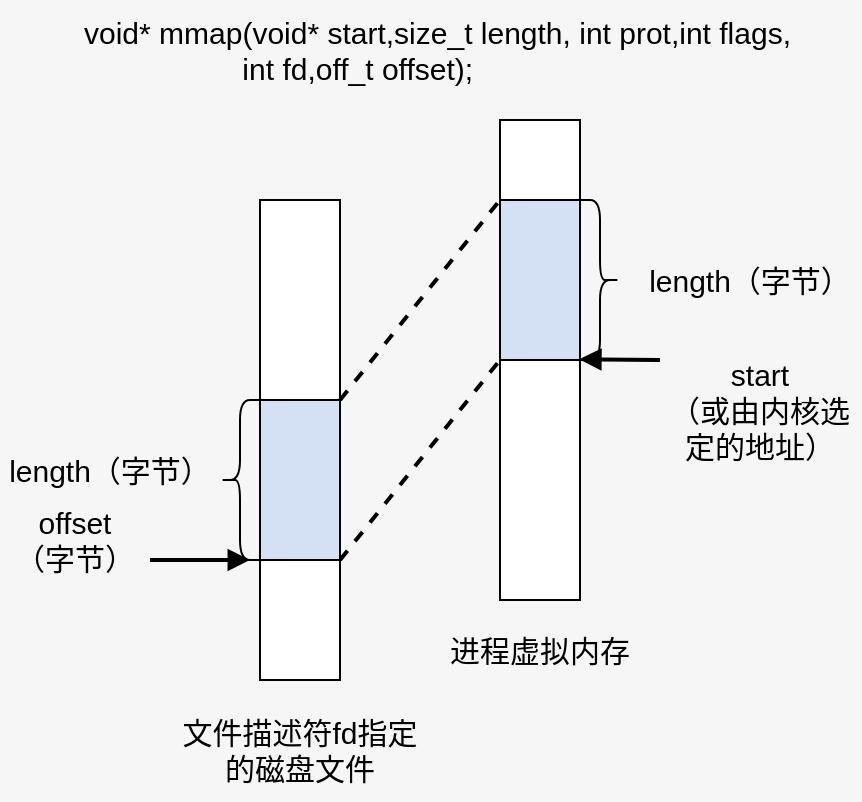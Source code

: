 <mxfile version="13.7.3" type="device"><diagram id="amjJ3BSBH4NQqEooDpcv" name="第 1 页"><mxGraphModel dx="1038" dy="641" grid="1" gridSize="10" guides="1" tooltips="1" connect="1" arrows="1" fold="1" page="1" pageScale="1" pageWidth="827" pageHeight="1169" background="#F6F6F6" math="0" shadow="0"><root><mxCell id="0"/><mxCell id="1" parent="0"/><mxCell id="pSiC49_i87pe-2-bbbgQ-40" value="" style="rounded=0;whiteSpace=wrap;html=1;fontSize=15;" vertex="1" parent="1"><mxGeometry x="320" y="210" width="40" height="240" as="geometry"/></mxCell><mxCell id="pSiC49_i87pe-2-bbbgQ-44" style="rounded=0;orthogonalLoop=1;jettySize=auto;html=1;exitX=1;exitY=0;exitDx=0;exitDy=0;entryX=0;entryY=0;entryDx=0;entryDy=0;endArrow=none;endFill=0;strokeWidth=2;fontSize=15;dashed=1;" edge="1" parent="1" source="pSiC49_i87pe-2-bbbgQ-41" target="pSiC49_i87pe-2-bbbgQ-43"><mxGeometry relative="1" as="geometry"/></mxCell><mxCell id="pSiC49_i87pe-2-bbbgQ-45" style="edgeStyle=none;rounded=0;orthogonalLoop=1;jettySize=auto;html=1;exitX=1;exitY=1;exitDx=0;exitDy=0;entryX=0;entryY=1;entryDx=0;entryDy=0;dashed=1;endArrow=none;endFill=0;strokeWidth=2;fontSize=15;" edge="1" parent="1" source="pSiC49_i87pe-2-bbbgQ-41" target="pSiC49_i87pe-2-bbbgQ-43"><mxGeometry relative="1" as="geometry"/></mxCell><mxCell id="pSiC49_i87pe-2-bbbgQ-41" value="" style="rounded=0;whiteSpace=wrap;html=1;fontSize=15;fillColor=#D4E1F5;" vertex="1" parent="1"><mxGeometry x="320" y="310" width="40" height="80" as="geometry"/></mxCell><mxCell id="pSiC49_i87pe-2-bbbgQ-42" value="" style="rounded=0;whiteSpace=wrap;html=1;fontSize=15;" vertex="1" parent="1"><mxGeometry x="440" y="170" width="40" height="240" as="geometry"/></mxCell><mxCell id="pSiC49_i87pe-2-bbbgQ-43" value="" style="rounded=0;whiteSpace=wrap;html=1;fontSize=15;fillColor=#D4E1F5;" vertex="1" parent="1"><mxGeometry x="440" y="210" width="40" height="80" as="geometry"/></mxCell><mxCell id="pSiC49_i87pe-2-bbbgQ-46" value="文件描述符fd指定的磁盘文件" style="text;html=1;strokeColor=none;fillColor=none;align=center;verticalAlign=middle;whiteSpace=wrap;rounded=0;fontSize=15;" vertex="1" parent="1"><mxGeometry x="275" y="460" width="130" height="50" as="geometry"/></mxCell><mxCell id="pSiC49_i87pe-2-bbbgQ-47" value="进程虚拟内存" style="text;html=1;strokeColor=none;fillColor=none;align=center;verticalAlign=middle;whiteSpace=wrap;rounded=0;fontSize=15;" vertex="1" parent="1"><mxGeometry x="395" y="420" width="130" height="30" as="geometry"/></mxCell><mxCell id="pSiC49_i87pe-2-bbbgQ-48" value="" style="shape=curlyBracket;whiteSpace=wrap;html=1;rounded=1;strokeColor=#000000;fillColor=#D4E1F5;fontSize=15;" vertex="1" parent="1"><mxGeometry x="300" y="310" width="20" height="80" as="geometry"/></mxCell><mxCell id="pSiC49_i87pe-2-bbbgQ-49" value="" style="shape=curlyBracket;whiteSpace=wrap;html=1;rounded=1;strokeColor=#000000;fillColor=#D4E1F5;fontSize=15;rotation=-180;" vertex="1" parent="1"><mxGeometry x="480" y="210" width="20" height="80" as="geometry"/></mxCell><mxCell id="pSiC49_i87pe-2-bbbgQ-50" value="length（字节）" style="text;html=1;strokeColor=none;fillColor=none;align=center;verticalAlign=middle;whiteSpace=wrap;rounded=0;fontSize=15;" vertex="1" parent="1"><mxGeometry x="190" y="330" width="110" height="30" as="geometry"/></mxCell><mxCell id="pSiC49_i87pe-2-bbbgQ-51" value="length（字节）" style="text;html=1;strokeColor=none;fillColor=none;align=center;verticalAlign=middle;whiteSpace=wrap;rounded=0;fontSize=15;" vertex="1" parent="1"><mxGeometry x="510" y="235" width="110" height="30" as="geometry"/></mxCell><mxCell id="pSiC49_i87pe-2-bbbgQ-53" style="edgeStyle=none;rounded=0;orthogonalLoop=1;jettySize=auto;html=1;exitX=1;exitY=0.75;exitDx=0;exitDy=0;entryX=0.75;entryY=1;entryDx=0;entryDy=0;endArrow=block;endFill=1;strokeWidth=2;fontSize=15;" edge="1" parent="1" source="pSiC49_i87pe-2-bbbgQ-52" target="pSiC49_i87pe-2-bbbgQ-48"><mxGeometry relative="1" as="geometry"/></mxCell><mxCell id="pSiC49_i87pe-2-bbbgQ-52" value="offset&lt;br&gt;（字节）" style="text;html=1;strokeColor=none;fillColor=none;align=center;verticalAlign=middle;whiteSpace=wrap;rounded=0;fontSize=15;" vertex="1" parent="1"><mxGeometry x="190" y="360" width="75" height="40" as="geometry"/></mxCell><mxCell id="pSiC49_i87pe-2-bbbgQ-56" style="edgeStyle=none;rounded=0;orthogonalLoop=1;jettySize=auto;html=1;exitX=0;exitY=0;exitDx=0;exitDy=0;entryX=1.02;entryY=0.005;entryDx=0;entryDy=0;entryPerimeter=0;endArrow=block;endFill=1;strokeWidth=2;fontSize=15;" edge="1" parent="1" source="pSiC49_i87pe-2-bbbgQ-54" target="pSiC49_i87pe-2-bbbgQ-49"><mxGeometry relative="1" as="geometry"/></mxCell><mxCell id="pSiC49_i87pe-2-bbbgQ-54" value="start&lt;br&gt;（或由内核选定的地址）" style="text;html=1;strokeColor=none;fillColor=none;align=center;verticalAlign=middle;whiteSpace=wrap;rounded=0;fontSize=15;" vertex="1" parent="1"><mxGeometry x="520" y="290" width="100" height="50" as="geometry"/></mxCell><mxCell id="pSiC49_i87pe-2-bbbgQ-57" value="void* mmap(void* start,size_t length, int prot,int flags,&lt;br&gt;&amp;nbsp; &amp;nbsp; &amp;nbsp; &amp;nbsp; &amp;nbsp; &amp;nbsp; &amp;nbsp; &amp;nbsp; &amp;nbsp; &amp;nbsp;int fd,off_t offset);" style="text;html=1;strokeColor=none;fillColor=none;align=left;verticalAlign=middle;whiteSpace=wrap;rounded=0;fontSize=15;" vertex="1" parent="1"><mxGeometry x="230" y="110" width="370" height="50" as="geometry"/></mxCell></root></mxGraphModel></diagram></mxfile>